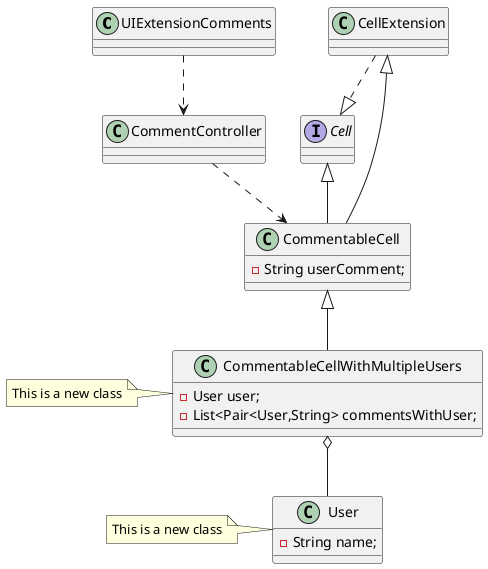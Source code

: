 @startuml core02_01_analysis_cell_delegate.png
    class UIExtensionComments {
    }
    class CommentController {
    }
    class CellExtension {
    }
   
    interface Cell{
    }

    class "CommentableCell" as CommentableCell {
        -String userComment;
    }

    class "CommentableCellWithMultipleUsers" as comUsers {
        -User user;
        -List<Pair<User,String> commentsWithUser;
    }
note left: This is a new class

    class User{
        -String name;
    }
    note left: This is a new class

    CellExtension <|-- CommentableCell
    CellExtension ..|> Cell
    Cell <|-- CommentableCell
    CommentableCell <|-- comUsers
    comUsers o-- User
    UIExtensionComments ..> CommentController
    CommentController ..> CommentableCell
@enduml

